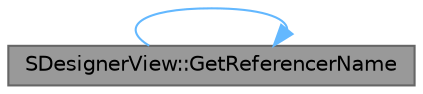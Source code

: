 digraph "SDesignerView::GetReferencerName"
{
 // INTERACTIVE_SVG=YES
 // LATEX_PDF_SIZE
  bgcolor="transparent";
  edge [fontname=Helvetica,fontsize=10,labelfontname=Helvetica,labelfontsize=10];
  node [fontname=Helvetica,fontsize=10,shape=box,height=0.2,width=0.4];
  rankdir="LR";
  Node1 [id="Node000001",label="SDesignerView::GetReferencerName",height=0.2,width=0.4,color="gray40", fillcolor="grey60", style="filled", fontcolor="black",tooltip="Overload this method to report a name for your referencer."];
  Node1 -> Node1 [id="edge1_Node000001_Node000001",color="steelblue1",style="solid",tooltip=" "];
}
